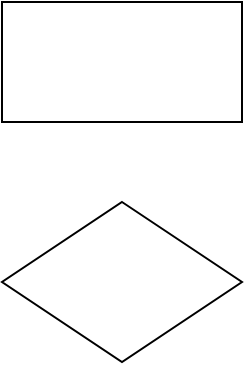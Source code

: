 <mxfile>
    <diagram id="wz1Enk-P0NW4IdMESMgA" name="第 1 页">
        <mxGraphModel dx="626" dy="706" grid="1" gridSize="10" guides="1" tooltips="1" connect="1" arrows="1" fold="1" page="1" pageScale="1" pageWidth="827" pageHeight="1169" math="0" shadow="0">
            <root>
                <mxCell id="0"/>
                <mxCell id="1" parent="0"/>
                <mxCell id="2" value="" style="rounded=0;whiteSpace=wrap;html=1;" vertex="1" parent="1">
                    <mxGeometry x="240" y="280" width="120" height="60" as="geometry"/>
                </mxCell>
                <mxCell id="3" value="" style="rhombus;whiteSpace=wrap;html=1;" vertex="1" parent="1">
                    <mxGeometry x="240" y="380" width="120" height="80" as="geometry"/>
                </mxCell>
            </root>
        </mxGraphModel>
    </diagram>
</mxfile>